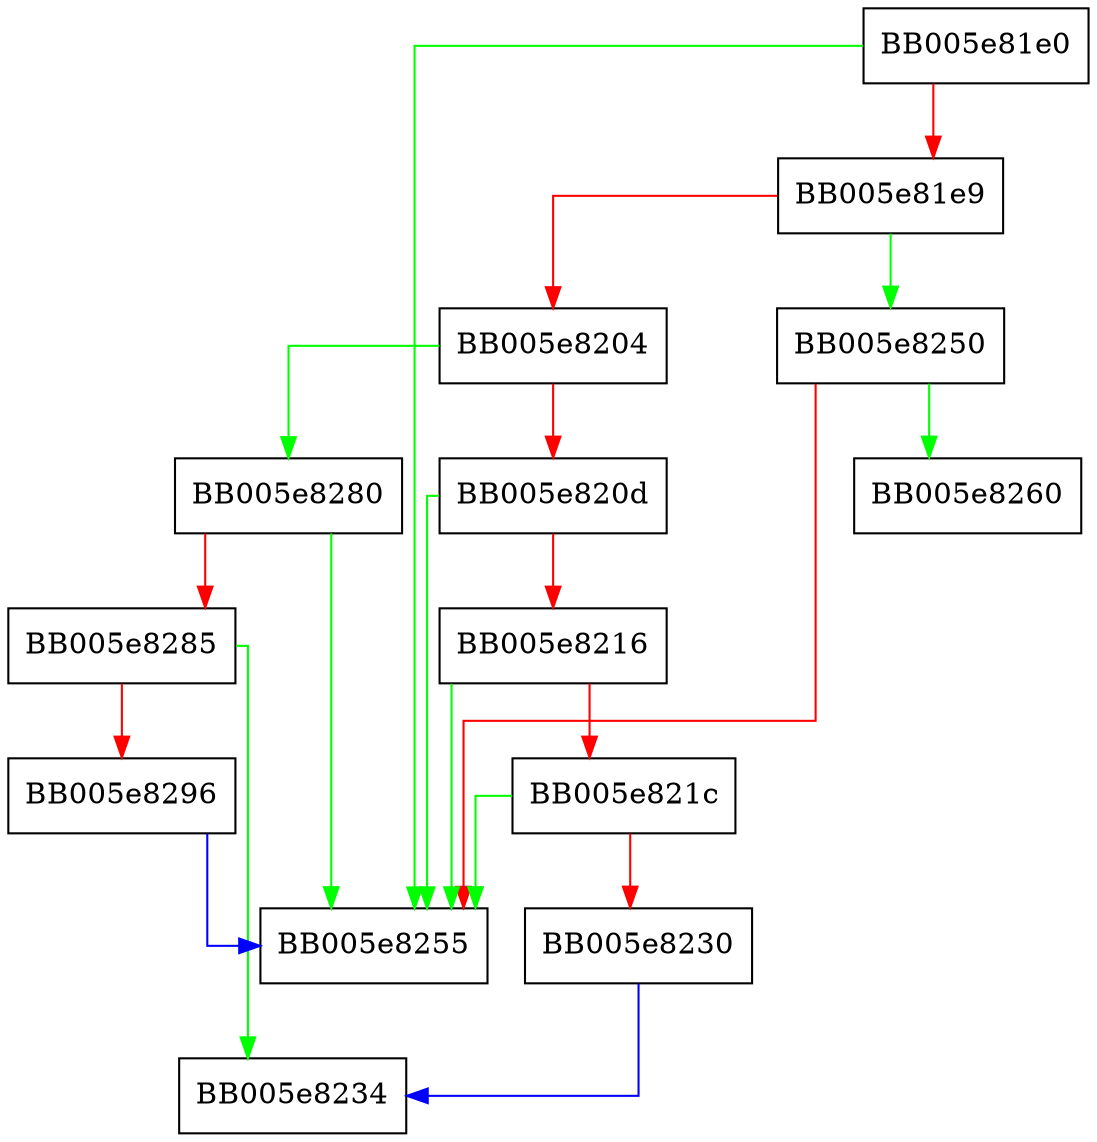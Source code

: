 digraph ossl_decode_der_length {
  node [shape="box"];
  graph [splines=ortho];
  BB005e81e0 -> BB005e8255 [color="green"];
  BB005e81e0 -> BB005e81e9 [color="red"];
  BB005e81e9 -> BB005e8250 [color="green"];
  BB005e81e9 -> BB005e8204 [color="red"];
  BB005e8204 -> BB005e8280 [color="green"];
  BB005e8204 -> BB005e820d [color="red"];
  BB005e820d -> BB005e8255 [color="green"];
  BB005e820d -> BB005e8216 [color="red"];
  BB005e8216 -> BB005e8255 [color="green"];
  BB005e8216 -> BB005e821c [color="red"];
  BB005e821c -> BB005e8255 [color="green"];
  BB005e821c -> BB005e8230 [color="red"];
  BB005e8230 -> BB005e8234 [color="blue"];
  BB005e8250 -> BB005e8260 [color="green"];
  BB005e8250 -> BB005e8255 [color="red"];
  BB005e8280 -> BB005e8255 [color="green"];
  BB005e8280 -> BB005e8285 [color="red"];
  BB005e8285 -> BB005e8234 [color="green"];
  BB005e8285 -> BB005e8296 [color="red"];
  BB005e8296 -> BB005e8255 [color="blue"];
}